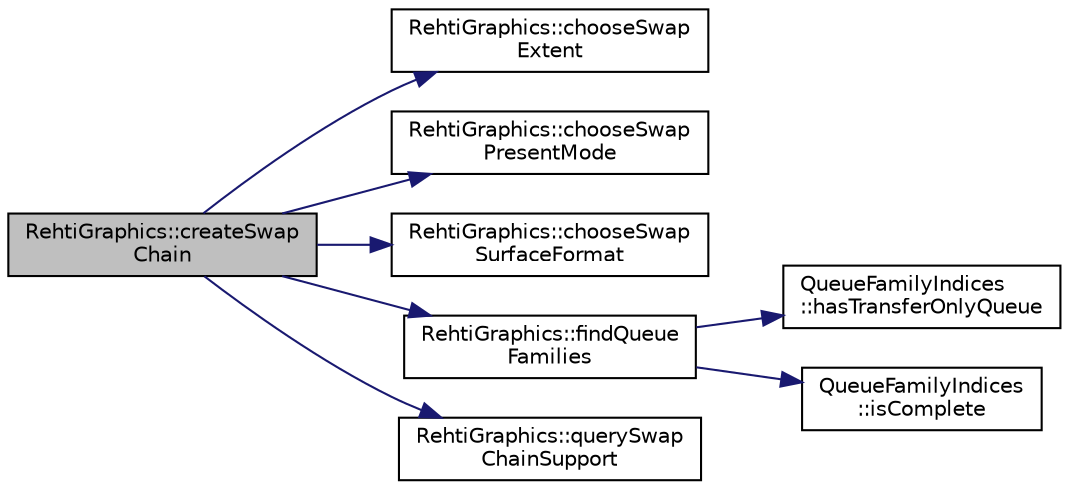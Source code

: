 digraph "RehtiGraphics::createSwapChain"
{
 // LATEX_PDF_SIZE
  edge [fontname="Helvetica",fontsize="10",labelfontname="Helvetica",labelfontsize="10"];
  node [fontname="Helvetica",fontsize="10",shape=record];
  rankdir="LR";
  Node1 [label="RehtiGraphics::createSwap\lChain",height=0.2,width=0.4,color="black", fillcolor="grey75", style="filled", fontcolor="black",tooltip="Creates the swapchain."];
  Node1 -> Node2 [color="midnightblue",fontsize="10",style="solid",fontname="Helvetica"];
  Node2 [label="RehtiGraphics::chooseSwap\lExtent",height=0.2,width=0.4,color="black", fillcolor="white", style="filled",URL="$classRehtiGraphics.html#a75ec64c97d7fe08381b9afc797a0e250",tooltip="Chooses a swap extent based on the provided capabilities."];
  Node1 -> Node3 [color="midnightblue",fontsize="10",style="solid",fontname="Helvetica"];
  Node3 [label="RehtiGraphics::chooseSwap\lPresentMode",height=0.2,width=0.4,color="black", fillcolor="white", style="filled",URL="$classRehtiGraphics.html#af2d71b2ee66f2987bed675ca104cf7e0",tooltip="Chooses a present mode."];
  Node1 -> Node4 [color="midnightblue",fontsize="10",style="solid",fontname="Helvetica"];
  Node4 [label="RehtiGraphics::chooseSwap\lSurfaceFormat",height=0.2,width=0.4,color="black", fillcolor="white", style="filled",URL="$classRehtiGraphics.html#ac81329a7ed71287a2632b0a17667938c",tooltip="Chooses a surface format."];
  Node1 -> Node5 [color="midnightblue",fontsize="10",style="solid",fontname="Helvetica"];
  Node5 [label="RehtiGraphics::findQueue\lFamilies",height=0.2,width=0.4,color="black", fillcolor="white", style="filled",URL="$classRehtiGraphics.html#a4153cb9e66212ea84f6e702fc1a331fc",tooltip="Looks for queue families."];
  Node5 -> Node6 [color="midnightblue",fontsize="10",style="solid",fontname="Helvetica"];
  Node6 [label="QueueFamilyIndices\l::hasTransferOnlyQueue",height=0.2,width=0.4,color="black", fillcolor="white", style="filled",URL="$structQueueFamilyIndices.html#a9ea89d103d736bcfbfde0cb19d973e4a",tooltip=" "];
  Node5 -> Node7 [color="midnightblue",fontsize="10",style="solid",fontname="Helvetica"];
  Node7 [label="QueueFamilyIndices\l::isComplete",height=0.2,width=0.4,color="black", fillcolor="white", style="filled",URL="$structQueueFamilyIndices.html#a652cdfabe4719ae21a701e77d57e7899",tooltip=" "];
  Node1 -> Node8 [color="midnightblue",fontsize="10",style="solid",fontname="Helvetica"];
  Node8 [label="RehtiGraphics::querySwap\lChainSupport",height=0.2,width=0.4,color="black", fillcolor="white", style="filled",URL="$classRehtiGraphics.html#a24a0247a5de37828a58de2cc93f27fb0",tooltip="Looks for swapchain support."];
}
